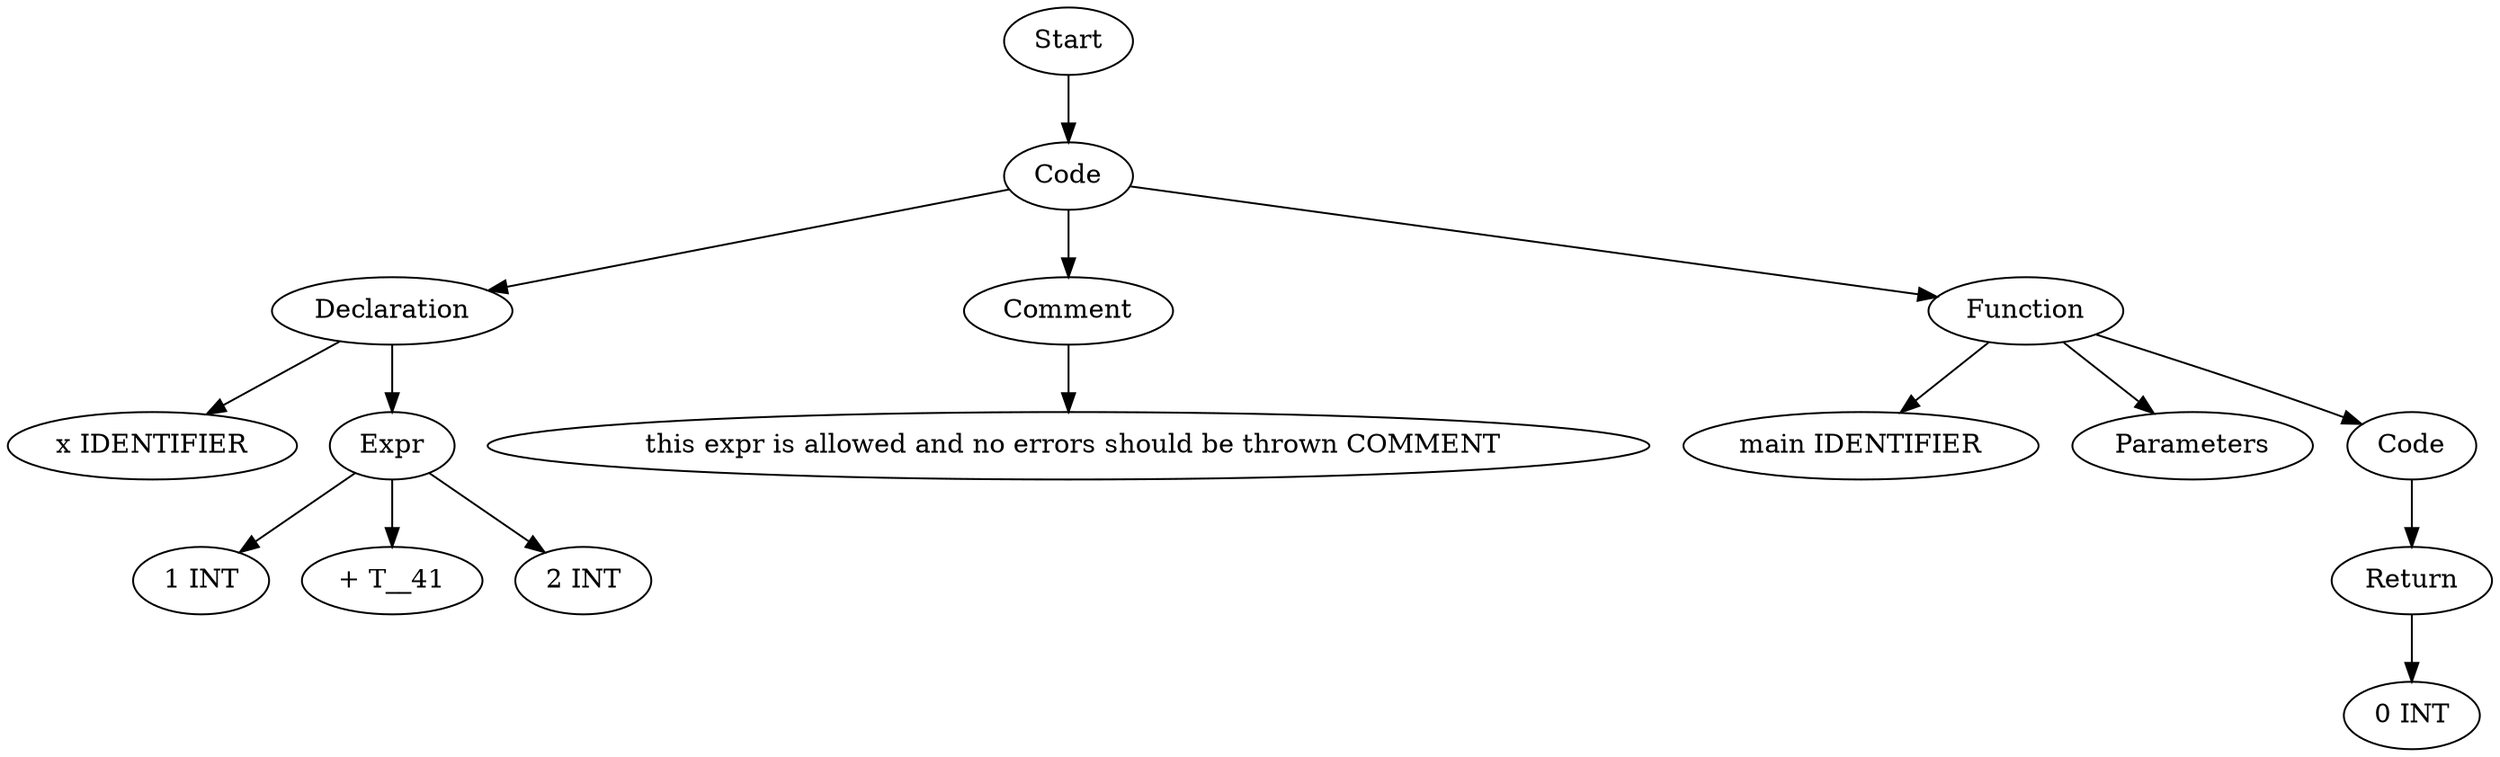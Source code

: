 digraph AST {
  "124088454810352" [label="Start"];
  "124088454810352" -> "124088454810160";
  "124088454810160" [label="Code"];
  "124088454810160" -> "124088454812224";
  "124088454810160" -> "124088454807664";
  "124088454810160" -> "124088454729824";
  "124088454812224" [label="Declaration"];
  "124088454812224" -> "124088454813280";
  "124088454812224" -> "124088454811552";
  "124088454813280" [label="x IDENTIFIER"];
  "124088454811552" [label="Expr"];
  "124088454811552" -> "124088454807760";
  "124088454811552" -> "124088454807616";
  "124088454811552" -> "124088454809104";
  "124088454807760" [label="1 INT"];
  "124088454807616" [label="+ T__41"];
  "124088454809104" [label="2 INT"];
  "124088454807664" [label="Comment"];
  "124088454807664" -> "124088454734576";
  "124088454734576" [label=" this expr is allowed and no errors should be thrown COMMENT"];
  "124088454729824" [label="Function"];
  "124088454729824" -> "124088454810448";
  "124088454729824" -> "124088454810304";
  "124088454729824" -> "124088454810880";
  "124088454810448" [label="main IDENTIFIER"];
  "124088454810304" [label="Parameters"];
  "124088454810880" [label="Code"];
  "124088454810880" -> "124088454809488";
  "124088454809488" [label="Return"];
  "124088454809488" -> "124088454812992";
  "124088454812992" [label="0 INT"];
}
